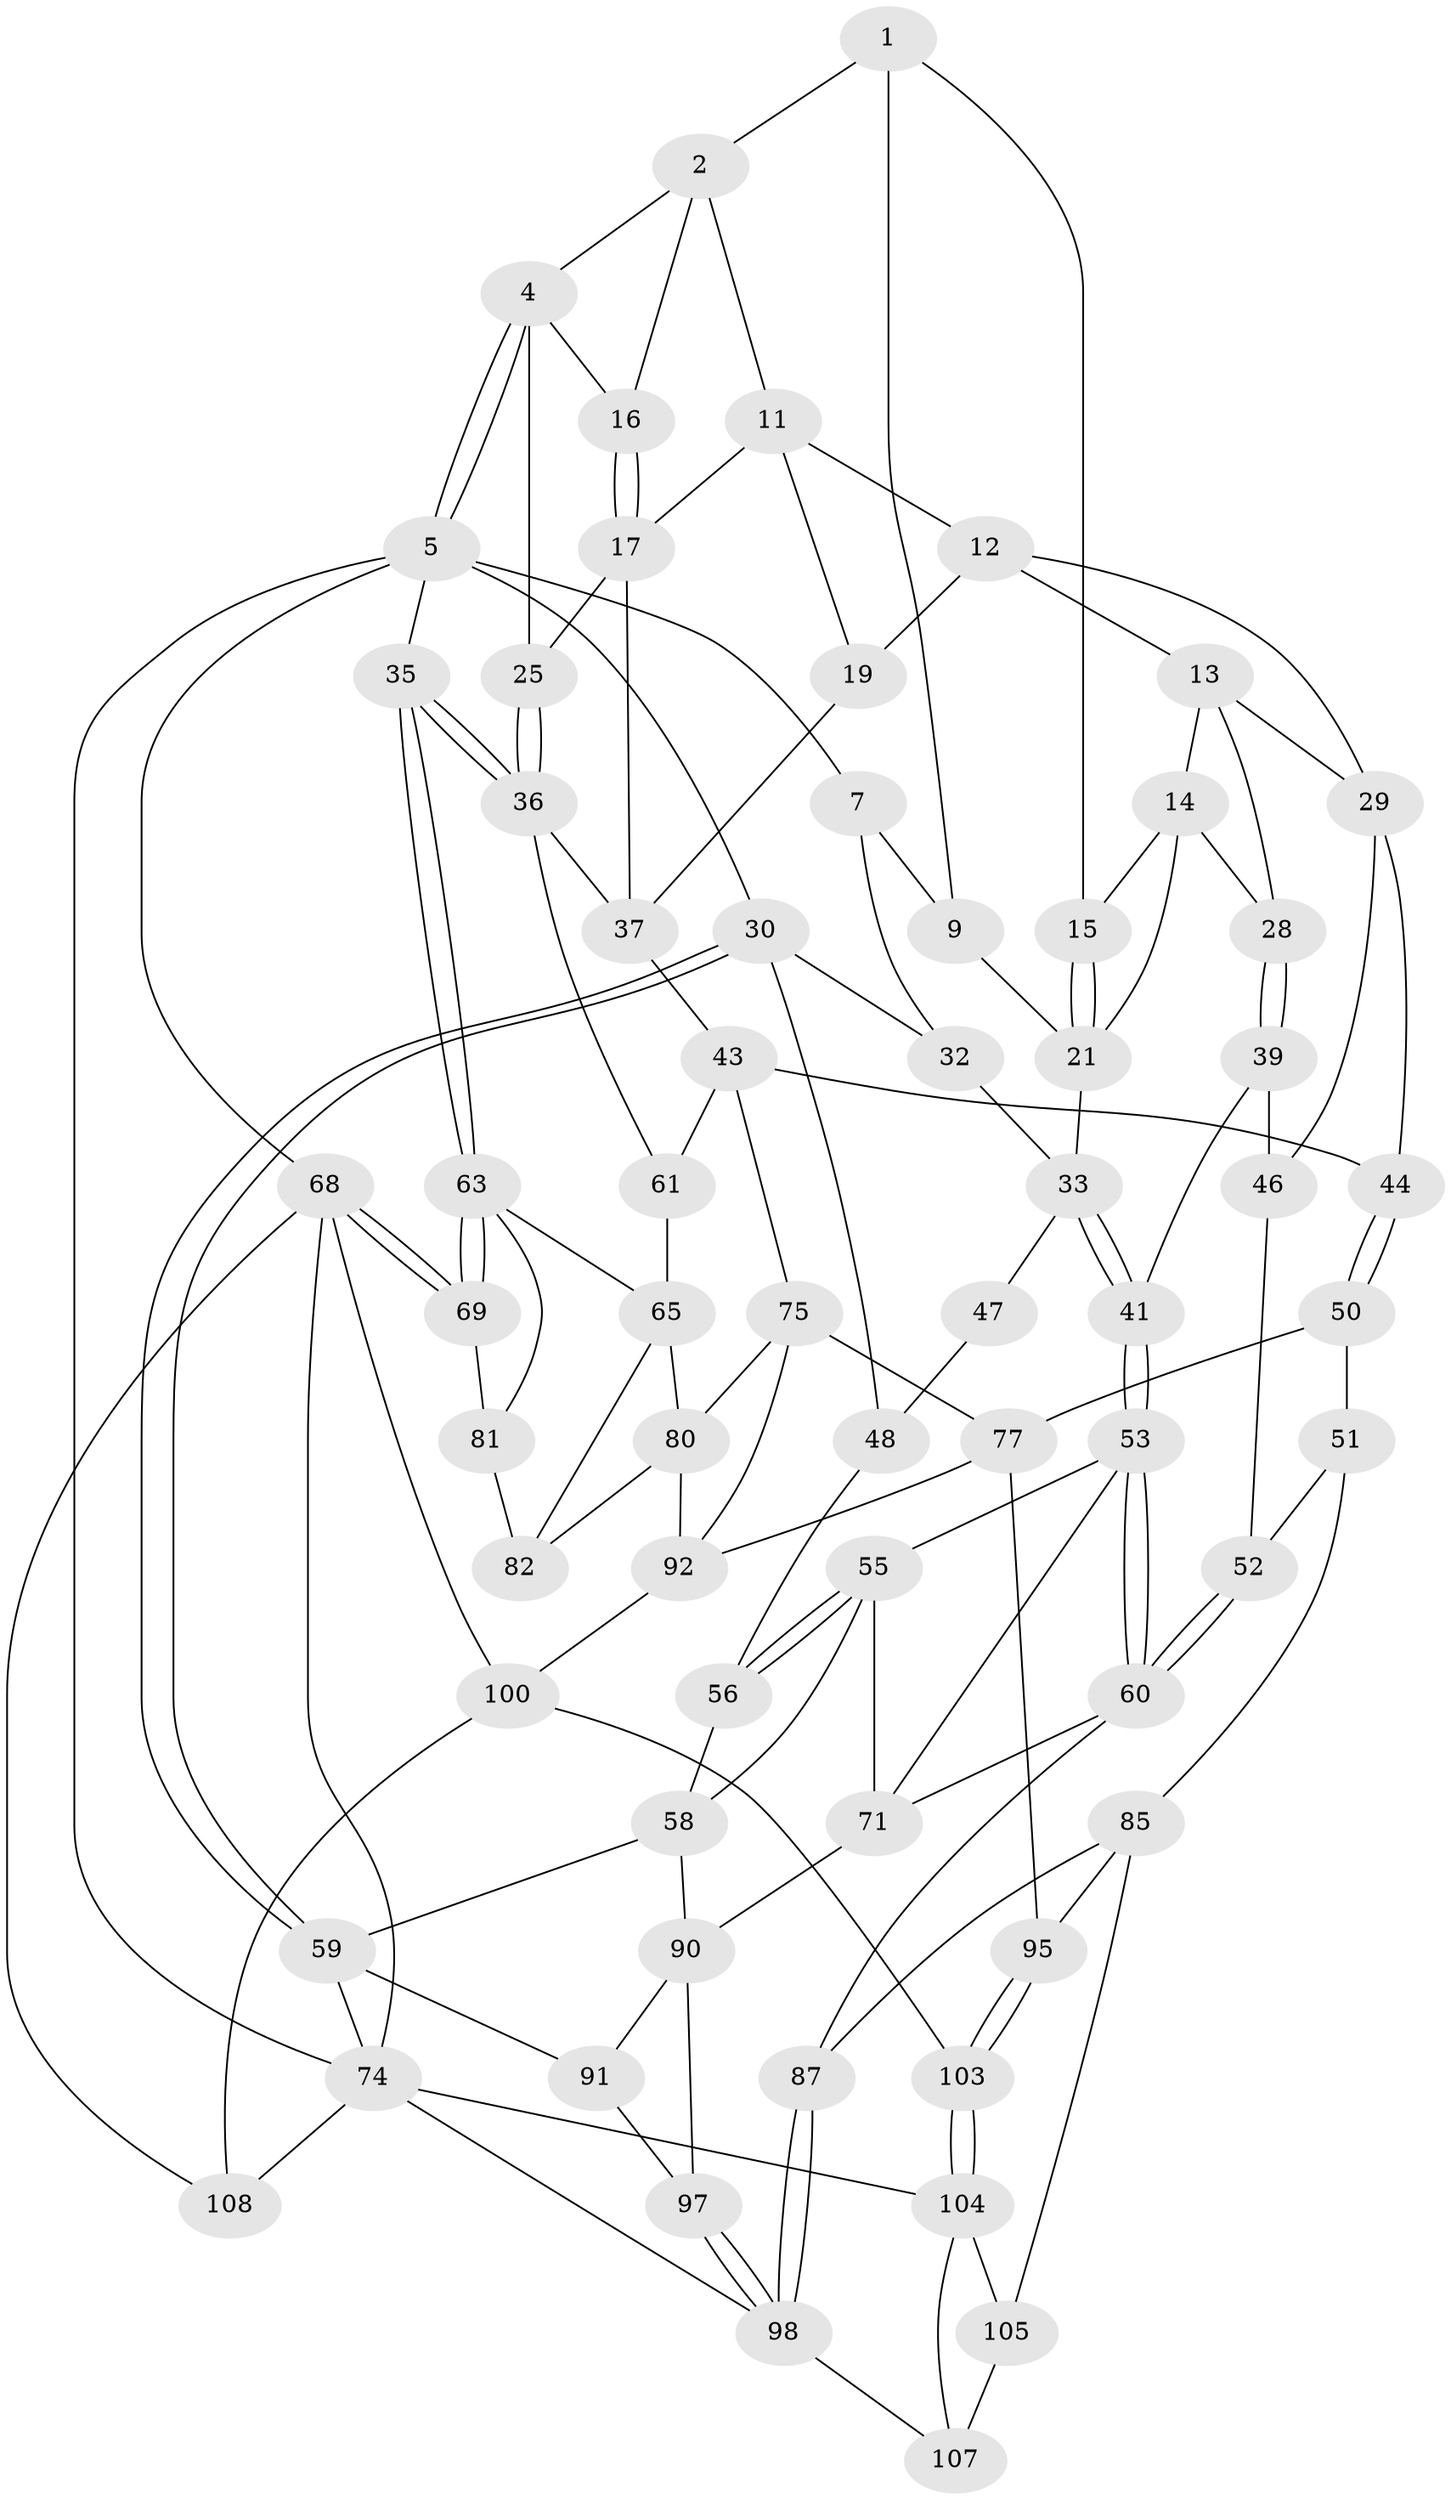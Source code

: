 // Generated by graph-tools (version 1.1) at 2025/24/03/03/25 07:24:39]
// undirected, 66 vertices, 138 edges
graph export_dot {
graph [start="1"]
  node [color=gray90,style=filled];
  1 [pos="+0.2814599976495421+0",super="+8"];
  2 [pos="+0.6006681667556922+0",super="+3"];
  4 [pos="+1+0",super="+23"];
  5 [pos="+1+0",super="+6"];
  7 [pos="+0.19836347626123968+0",super="+10"];
  9 [pos="+0.20802564300270843+0.1514449518387559"];
  11 [pos="+0.5984395820320514+0",super="+18"];
  12 [pos="+0.5255485533456085+0.044203555225131204",super="+20"];
  13 [pos="+0.4437053213231944+0.13220862637782704",super="+27"];
  14 [pos="+0.40685798860534295+0.12192269110784994",super="+24"];
  15 [pos="+0.3398072085880591+0.06739373100690907"];
  16 [pos="+0.7093562967406526+0.13318950225446757"];
  17 [pos="+0.6799374339619799+0.16963412388723037",super="+26"];
  19 [pos="+0.6014742833990988+0.1836909863029285"];
  21 [pos="+0.2963996638274217+0.17459628028818186",super="+22"];
  25 [pos="+0.8072245056935989+0.171823819732521"];
  28 [pos="+0.3678409612520244+0.23155235502830884"];
  29 [pos="+0.4959956724884298+0.21607311288238393",super="+45"];
  30 [pos="+0+0.11709048531808318",super="+31"];
  32 [pos="+0.1171782573610482+0.18360988137464246"];
  33 [pos="+0.24544039707965992+0.29394575219877495",super="+34"];
  35 [pos="+1+0.09724605702013207"];
  36 [pos="+0.8370531164991376+0.3126575458643204",super="+42"];
  37 [pos="+0.7243573626913166+0.32083302934398256",super="+38"];
  39 [pos="+0.3653006471282564+0.24345380925430218",super="+40"];
  41 [pos="+0.25980604636515947+0.3133221683820057"];
  43 [pos="+0.6026679097943506+0.39758531919463114",super="+62"];
  44 [pos="+0.6018517024018114+0.39780638461942364"];
  46 [pos="+0.436335214053383+0.30025032724224077",super="+49"];
  47 [pos="+0.19127801668914715+0.28707122813613223"];
  48 [pos="+0.0696799938016749+0.2923288321579561",super="+57"];
  50 [pos="+0.5992783402429684+0.4001864983592095",super="+78"];
  51 [pos="+0.5154473683346344+0.4481554853716976",super="+84"];
  52 [pos="+0.4234605506620192+0.43637473503412344"];
  53 [pos="+0.243006104752934+0.40221898919504895",super="+54"];
  55 [pos="+0.17564808305281518+0.43297508683431507",super="+66"];
  56 [pos="+0.10149194104453546+0.3885188569506451"];
  58 [pos="+0.05515293675562126+0.4097561593079469",super="+67"];
  59 [pos="+0+0.3475404159980874",super="+73"];
  60 [pos="+0.3589339910436841+0.4763166133023266",super="+70"];
  61 [pos="+0.8584288130566644+0.4229829353789615"];
  63 [pos="+1+0.35490436147993165",super="+64"];
  65 [pos="+0.8684749080107712+0.43438144722106165",super="+79"];
  68 [pos="+1+0.7746199694457592",super="+99"];
  69 [pos="+1+0.7621090009721736"];
  71 [pos="+0.293322226390038+0.6442158379510552",super="+72"];
  74 [pos="+0+1",super="+109"];
  75 [pos="+0.7225645817759427+0.5503727004455584",super="+76"];
  77 [pos="+0.6415029441829685+0.6095904467577125",super="+94"];
  80 [pos="+0.7877090846827122+0.5563885423843019",super="+89"];
  81 [pos="+0.8997552016657705+0.46318221592029285",super="+83"];
  82 [pos="+0.8896149334694139+0.616053147323614",super="+88"];
  85 [pos="+0.422999869378786+0.7051448908974829",super="+86"];
  87 [pos="+0.3592202015414241+0.6997376507404878"];
  90 [pos="+0.038785563290610746+0.5569787666141802",super="+93"];
  91 [pos="+0+0.5890313394338218"];
  92 [pos="+0.7881743824805088+0.7166260077208167",super="+96"];
  95 [pos="+0.5362771350943188+0.7467158197784423"];
  97 [pos="+0.09628857496992928+0.7296428580620892"];
  98 [pos="+0.07562238719758521+0.8620954418637644",super="+102"];
  100 [pos="+0.7360727067575498+0.8240283051763351",super="+101"];
  103 [pos="+0.6003799130018729+0.8146290457773032"];
  104 [pos="+0.572491801346329+0.878629561071534",super="+110"];
  105 [pos="+0.5230513853489717+0.8998620739711257",super="+106"];
  107 [pos="+0.23855922015289135+1",super="+111"];
  108 [pos="+0.781820839705366+0.9568204272744907"];
  1 -- 2;
  1 -- 9;
  1 -- 15;
  2 -- 11;
  2 -- 16;
  2 -- 4;
  4 -- 5;
  4 -- 5;
  4 -- 16;
  4 -- 25;
  5 -- 35;
  5 -- 68;
  5 -- 74;
  5 -- 30;
  5 -- 7;
  7 -- 32;
  7 -- 9;
  9 -- 21;
  11 -- 12;
  11 -- 19;
  11 -- 17;
  12 -- 13;
  12 -- 19;
  12 -- 29;
  13 -- 14;
  13 -- 29;
  13 -- 28;
  14 -- 15;
  14 -- 28;
  14 -- 21;
  15 -- 21;
  15 -- 21;
  16 -- 17;
  16 -- 17;
  17 -- 37;
  17 -- 25;
  19 -- 37;
  21 -- 33;
  25 -- 36;
  25 -- 36;
  28 -- 39;
  28 -- 39;
  29 -- 44;
  29 -- 46;
  30 -- 59;
  30 -- 59;
  30 -- 32;
  30 -- 48;
  32 -- 33;
  33 -- 41;
  33 -- 41;
  33 -- 47;
  35 -- 36;
  35 -- 36;
  35 -- 63;
  35 -- 63;
  36 -- 61;
  36 -- 37;
  37 -- 43;
  39 -- 46 [weight=2];
  39 -- 41;
  41 -- 53;
  41 -- 53;
  43 -- 44;
  43 -- 75;
  43 -- 61;
  44 -- 50;
  44 -- 50;
  46 -- 52;
  47 -- 48 [weight=2];
  48 -- 56;
  50 -- 51 [weight=2];
  50 -- 77;
  51 -- 52;
  51 -- 85;
  52 -- 60;
  52 -- 60;
  53 -- 60;
  53 -- 60;
  53 -- 55;
  53 -- 71;
  55 -- 56;
  55 -- 56;
  55 -- 71;
  55 -- 58;
  56 -- 58;
  58 -- 59;
  58 -- 90;
  59 -- 91;
  59 -- 74;
  60 -- 71;
  60 -- 87;
  61 -- 65;
  63 -- 69;
  63 -- 69;
  63 -- 65;
  63 -- 81;
  65 -- 80;
  65 -- 82;
  68 -- 69;
  68 -- 69;
  68 -- 108;
  68 -- 100;
  68 -- 74;
  69 -- 81;
  71 -- 90;
  74 -- 98;
  74 -- 108;
  74 -- 104;
  75 -- 80;
  75 -- 92;
  75 -- 77;
  77 -- 95;
  77 -- 92;
  80 -- 92;
  80 -- 82;
  81 -- 82 [weight=2];
  85 -- 95;
  85 -- 87;
  85 -- 105;
  87 -- 98;
  87 -- 98;
  90 -- 91;
  90 -- 97;
  91 -- 97;
  92 -- 100;
  95 -- 103;
  95 -- 103;
  97 -- 98;
  97 -- 98;
  98 -- 107;
  100 -- 108;
  100 -- 103;
  103 -- 104;
  103 -- 104;
  104 -- 105;
  104 -- 107;
  105 -- 107 [weight=2];
}
